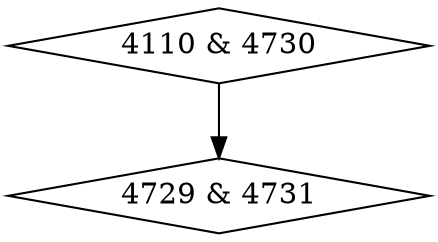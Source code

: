 digraph {
0 [label = "4110 & 4730", shape = diamond];
1 [label = "4729 & 4731", shape = diamond];
0->1;
}
